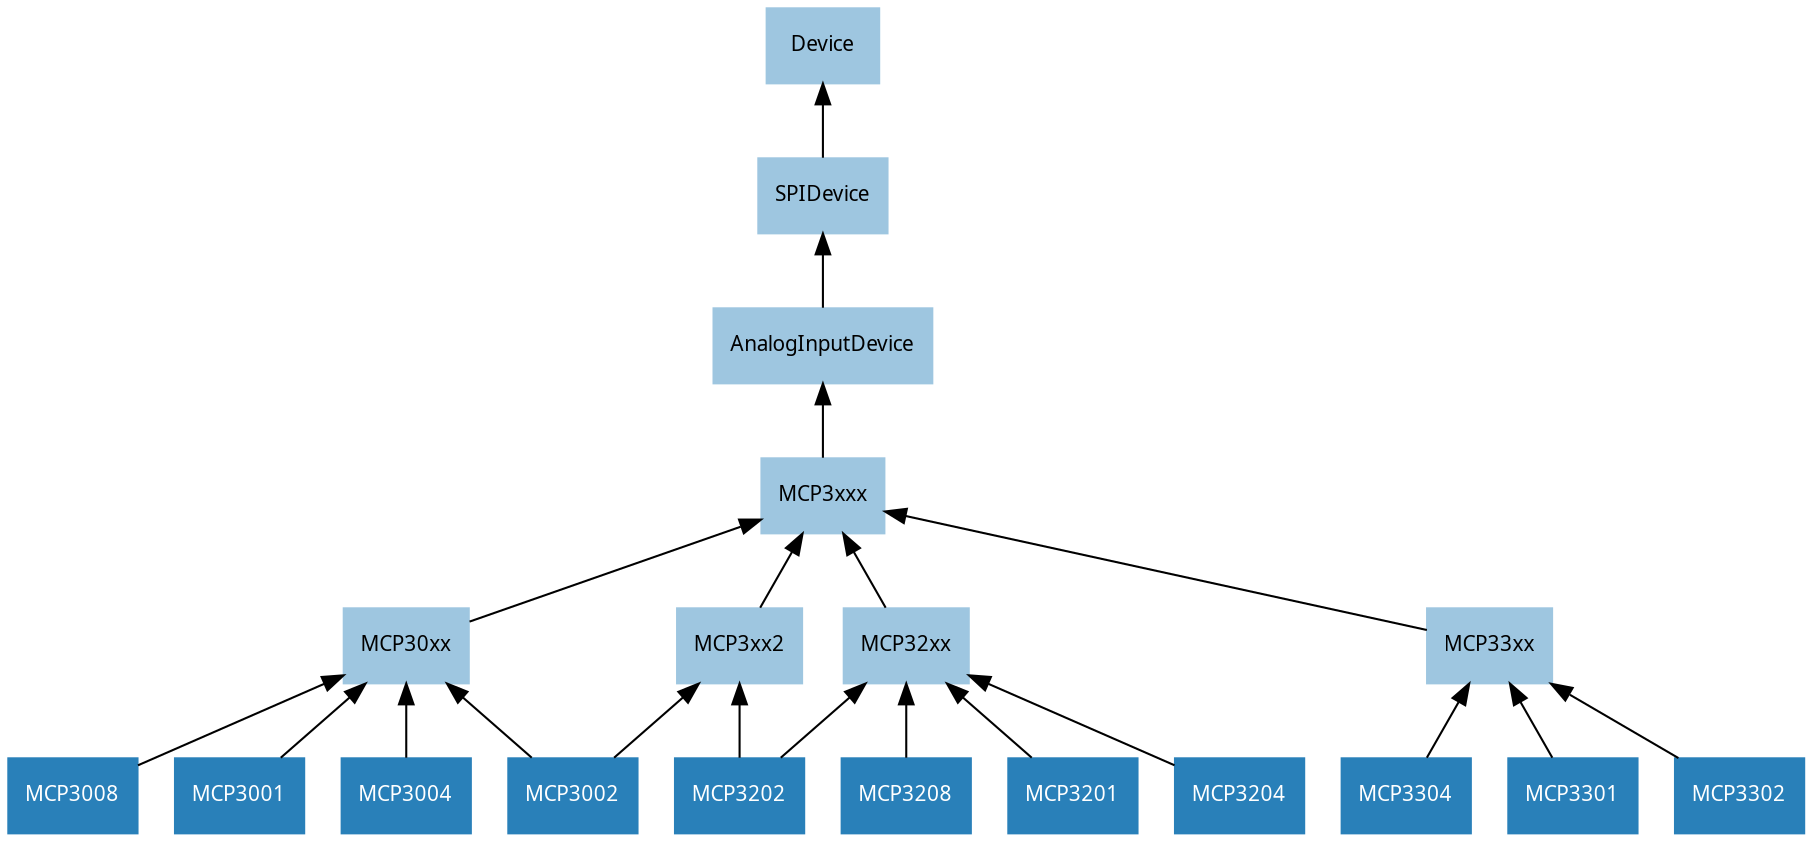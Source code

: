 digraph classes {
    graph [rankdir=BT];
    node [shape=rect, style=filled, fontname=Sans, fontsize=10];
    edge [];

    /* Abstract classes */
    node [color="#9ec6e0", fontcolor="#000000"]
    Device;
    SPIDevice;
    AnalogInputDevice;
    MCP3xxx;
    MCP30xx;
    MCP32xx;
    MCP3xx2;
    MCP33xx;

    /* Concrete classes */
    node [color="#2980b9", fontcolor="#ffffff"];
    SPIDevice->Device;
    AnalogInputDevice->SPIDevice;
    MCP3xxx->AnalogInputDevice;
    MCP30xx->MCP3xxx;
    MCP32xx->MCP3xxx;
    MCP33xx->MCP3xxx;
    MCP3xx2->MCP3xxx;

    MCP3001->MCP30xx;
    MCP3002->MCP30xx;
    MCP3004->MCP30xx;
    MCP3008->MCP30xx;
    MCP3201->MCP32xx;
    MCP3202->MCP32xx;
    MCP3204->MCP32xx;
    MCP3208->MCP32xx;
    MCP3002->MCP3xx2;
    MCP3202->MCP3xx2;
    MCP3301->MCP33xx;
    MCP3302->MCP33xx;
    MCP3304->MCP33xx;
}
